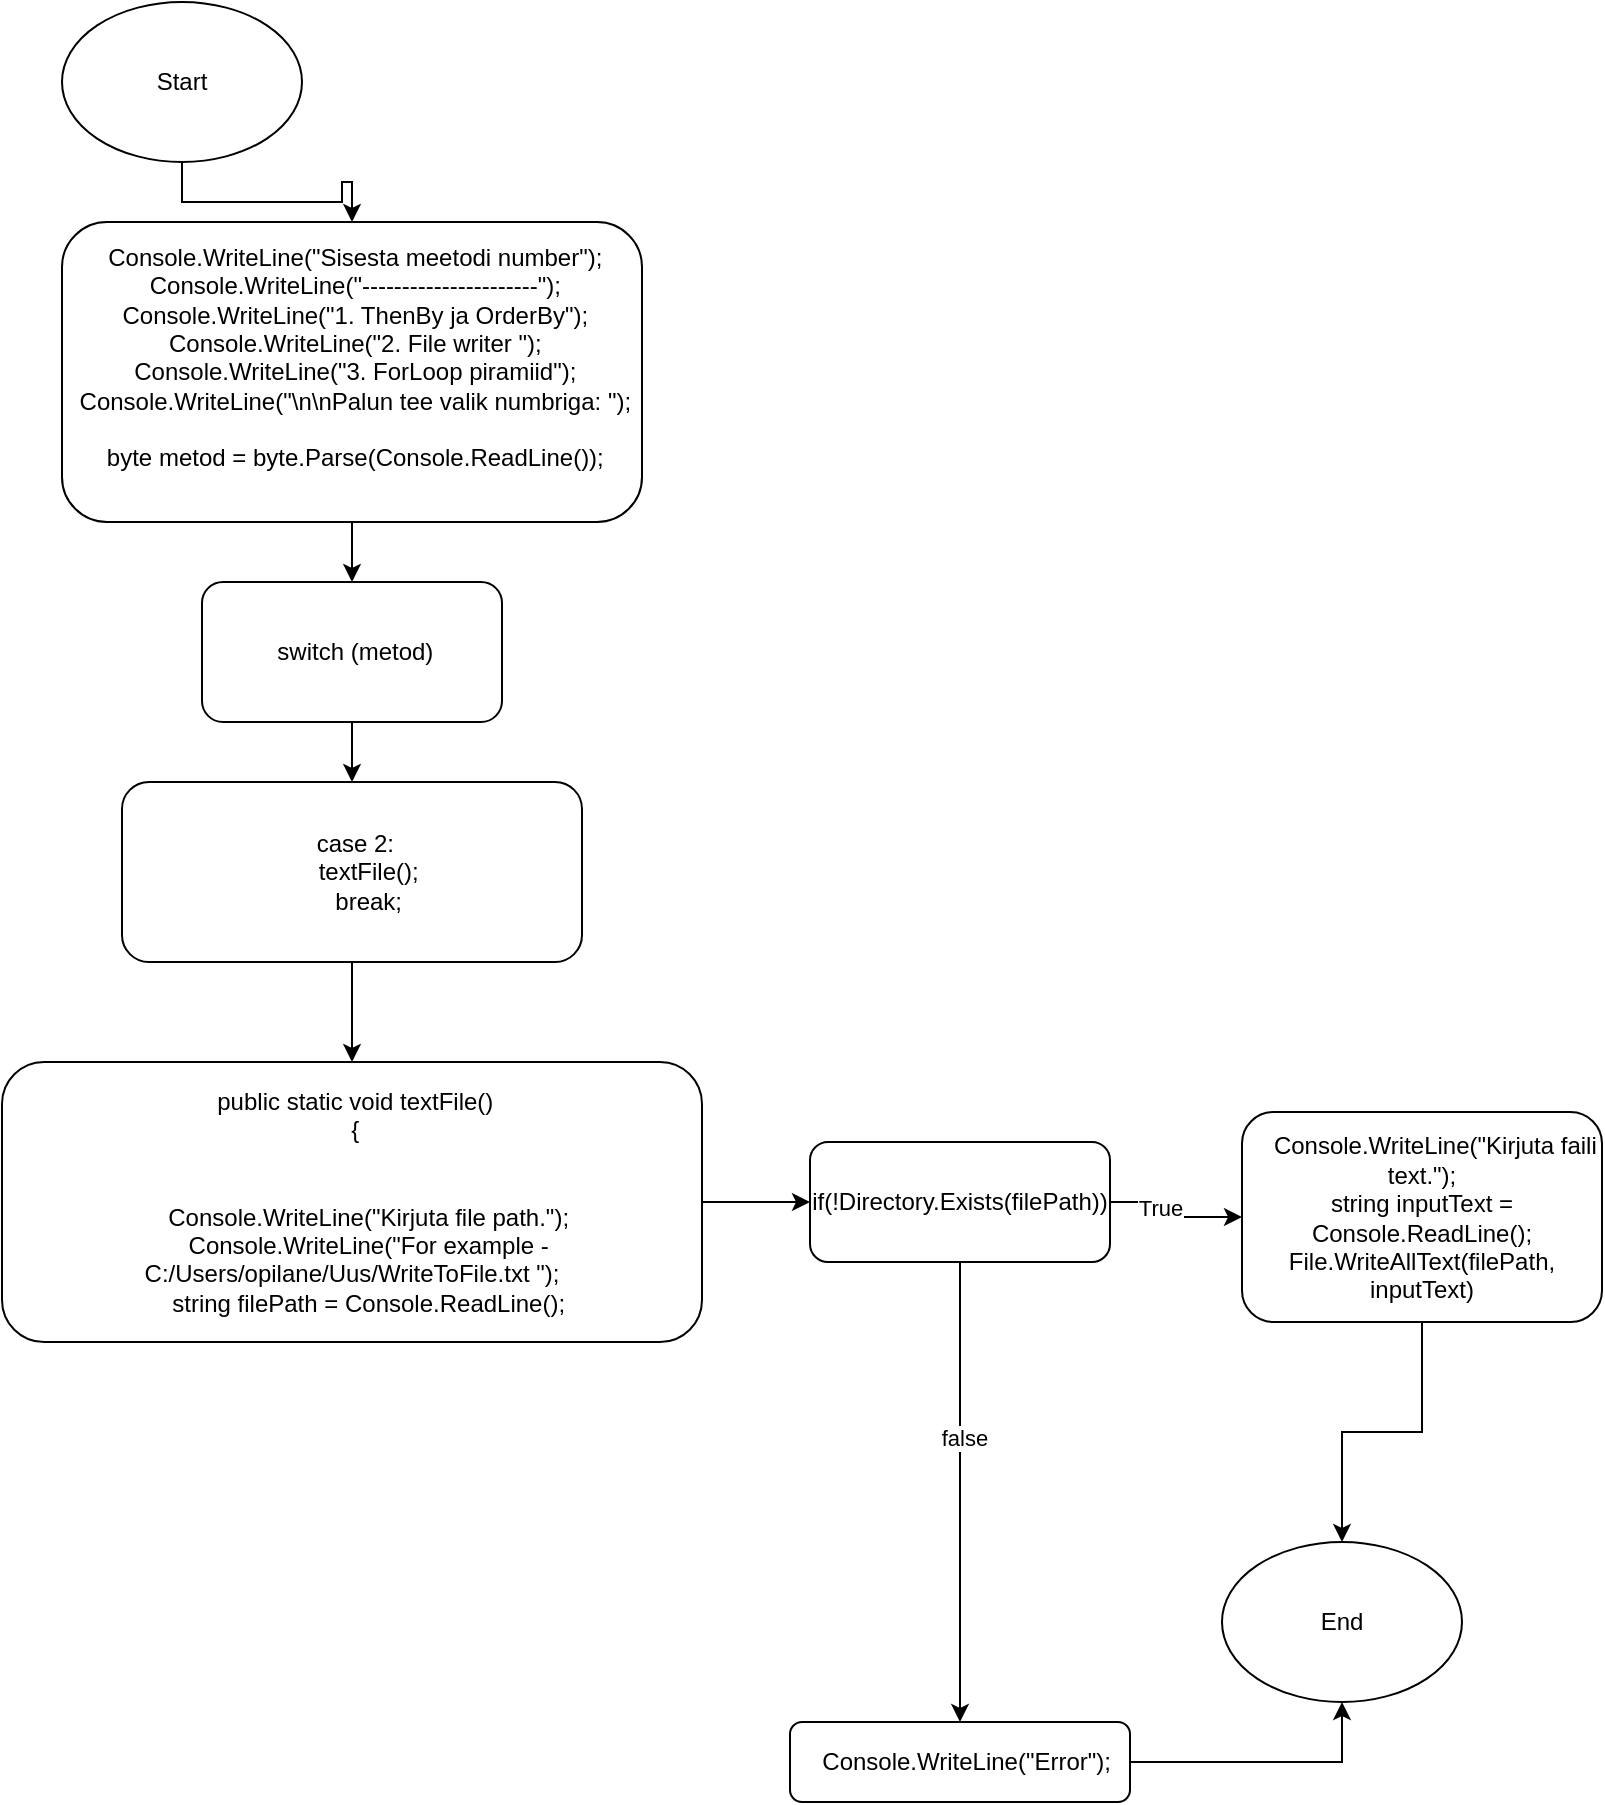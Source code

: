 <mxfile version="26.1.3">
  <diagram name="Leht-1" id="RkjRNLAnmTQ9xJ8qr-lo">
    <mxGraphModel dx="2074" dy="1168" grid="1" gridSize="10" guides="1" tooltips="1" connect="1" arrows="1" fold="1" page="1" pageScale="1" pageWidth="827" pageHeight="1169" math="0" shadow="0">
      <root>
        <mxCell id="0" />
        <mxCell id="1" parent="0" />
        <mxCell id="2OttGDsC4B0mXit-44Im-21" style="edgeStyle=orthogonalEdgeStyle;rounded=0;orthogonalLoop=1;jettySize=auto;html=1;" edge="1" parent="1" source="2OttGDsC4B0mXit-44Im-1" target="2OttGDsC4B0mXit-44Im-3">
          <mxGeometry relative="1" as="geometry" />
        </mxCell>
        <mxCell id="2OttGDsC4B0mXit-44Im-1" value="Start" style="ellipse;whiteSpace=wrap;html=1;" vertex="1" parent="1">
          <mxGeometry x="40" y="30" width="120" height="80" as="geometry" />
        </mxCell>
        <mxCell id="2OttGDsC4B0mXit-44Im-2" value="End" style="ellipse;whiteSpace=wrap;html=1;" vertex="1" parent="1">
          <mxGeometry x="620" y="800" width="120" height="80" as="geometry" />
        </mxCell>
        <mxCell id="2OttGDsC4B0mXit-44Im-11" style="edgeStyle=orthogonalEdgeStyle;rounded=0;orthogonalLoop=1;jettySize=auto;html=1;" edge="1" parent="1" source="2OttGDsC4B0mXit-44Im-3" target="2OttGDsC4B0mXit-44Im-6">
          <mxGeometry relative="1" as="geometry" />
        </mxCell>
        <mxCell id="2OttGDsC4B0mXit-44Im-3" value="&amp;nbsp;Console.WriteLine(&quot;Sisesta meetodi number&quot;);&lt;br&gt;&amp;nbsp;Console.WriteLine(&quot;----------------------&quot;);&lt;br&gt;&amp;nbsp;Console.WriteLine(&quot;1. ThenBy ja OrderBy&quot;); &lt;br&gt;&amp;nbsp;Console.WriteLine(&quot;2. File writer &quot;); &lt;br&gt;&amp;nbsp;Console.WriteLine(&quot;3. ForLoop piramiid&quot;); &lt;br&gt;&amp;nbsp;Console.WriteLine(&quot;\n\nPalun tee valik numbriga: &quot;);&lt;br&gt;&lt;br&gt;&amp;nbsp;byte metod = byte.Parse(Console.ReadLine());&lt;div&gt;&lt;br/&gt;&lt;/div&gt;" style="rounded=1;whiteSpace=wrap;html=1;" vertex="1" parent="1">
          <mxGeometry x="40" y="140" width="290" height="150" as="geometry" />
        </mxCell>
        <mxCell id="2OttGDsC4B0mXit-44Im-13" style="edgeStyle=orthogonalEdgeStyle;rounded=0;orthogonalLoop=1;jettySize=auto;html=1;exitX=0.5;exitY=1;exitDx=0;exitDy=0;" edge="1" parent="1" source="2OttGDsC4B0mXit-44Im-4" target="2OttGDsC4B0mXit-44Im-7">
          <mxGeometry relative="1" as="geometry" />
        </mxCell>
        <mxCell id="2OttGDsC4B0mXit-44Im-4" value="&amp;nbsp;case 2:&lt;br&gt;&amp;nbsp;&amp;nbsp;&amp;nbsp;&amp;nbsp; textFile();&lt;br&gt;&amp;nbsp;&amp;nbsp;&amp;nbsp;&amp;nbsp; break;" style="rounded=1;whiteSpace=wrap;html=1;" vertex="1" parent="1">
          <mxGeometry x="70" y="420" width="230" height="90" as="geometry" />
        </mxCell>
        <mxCell id="2OttGDsC4B0mXit-44Im-12" style="edgeStyle=orthogonalEdgeStyle;rounded=0;orthogonalLoop=1;jettySize=auto;html=1;exitX=0.5;exitY=1;exitDx=0;exitDy=0;" edge="1" parent="1" source="2OttGDsC4B0mXit-44Im-6" target="2OttGDsC4B0mXit-44Im-4">
          <mxGeometry relative="1" as="geometry" />
        </mxCell>
        <mxCell id="2OttGDsC4B0mXit-44Im-6" value="&amp;nbsp;switch (metod)" style="rounded=1;whiteSpace=wrap;html=1;" vertex="1" parent="1">
          <mxGeometry x="110" y="320" width="150" height="70" as="geometry" />
        </mxCell>
        <mxCell id="2OttGDsC4B0mXit-44Im-14" style="edgeStyle=orthogonalEdgeStyle;rounded=0;orthogonalLoop=1;jettySize=auto;html=1;" edge="1" parent="1" source="2OttGDsC4B0mXit-44Im-7" target="2OttGDsC4B0mXit-44Im-8">
          <mxGeometry relative="1" as="geometry" />
        </mxCell>
        <mxCell id="2OttGDsC4B0mXit-44Im-7" value="&amp;nbsp;public static void textFile()&lt;br&gt;&amp;nbsp;{&lt;br&gt;&lt;br&gt;&amp;nbsp; &amp;nbsp;&lt;br&gt;&amp;nbsp;&amp;nbsp;&amp;nbsp;&amp;nbsp; Console.WriteLine(&quot;Kirjuta file path.&quot;);&lt;br&gt;&amp;nbsp;&amp;nbsp;&amp;nbsp;&amp;nbsp; Console.WriteLine(&quot;For example - C:/Users/opilane/Uus/WriteToFile.txt &quot;);&lt;br&gt;&amp;nbsp;&amp;nbsp;&amp;nbsp;&amp;nbsp; string filePath = Console.ReadLine();" style="rounded=1;whiteSpace=wrap;html=1;" vertex="1" parent="1">
          <mxGeometry x="10" y="560" width="350" height="140" as="geometry" />
        </mxCell>
        <mxCell id="2OttGDsC4B0mXit-44Im-15" style="edgeStyle=orthogonalEdgeStyle;rounded=0;orthogonalLoop=1;jettySize=auto;html=1;" edge="1" parent="1" source="2OttGDsC4B0mXit-44Im-8" target="2OttGDsC4B0mXit-44Im-9">
          <mxGeometry relative="1" as="geometry" />
        </mxCell>
        <mxCell id="2OttGDsC4B0mXit-44Im-17" value="True" style="edgeLabel;html=1;align=center;verticalAlign=middle;resizable=0;points=[];" vertex="1" connectable="0" parent="2OttGDsC4B0mXit-44Im-15">
          <mxGeometry x="-0.32" y="-3" relative="1" as="geometry">
            <mxPoint as="offset" />
          </mxGeometry>
        </mxCell>
        <mxCell id="2OttGDsC4B0mXit-44Im-16" style="edgeStyle=orthogonalEdgeStyle;rounded=0;orthogonalLoop=1;jettySize=auto;html=1;" edge="1" parent="1" source="2OttGDsC4B0mXit-44Im-8" target="2OttGDsC4B0mXit-44Im-10">
          <mxGeometry relative="1" as="geometry" />
        </mxCell>
        <mxCell id="2OttGDsC4B0mXit-44Im-18" value="false" style="edgeLabel;html=1;align=center;verticalAlign=middle;resizable=0;points=[];" vertex="1" connectable="0" parent="2OttGDsC4B0mXit-44Im-16">
          <mxGeometry x="-0.237" y="2" relative="1" as="geometry">
            <mxPoint as="offset" />
          </mxGeometry>
        </mxCell>
        <mxCell id="2OttGDsC4B0mXit-44Im-8" value="if(!Directory.Exists(filePath))" style="rounded=1;whiteSpace=wrap;html=1;" vertex="1" parent="1">
          <mxGeometry x="414" y="600" width="150" height="60" as="geometry" />
        </mxCell>
        <mxCell id="2OttGDsC4B0mXit-44Im-20" style="edgeStyle=orthogonalEdgeStyle;rounded=0;orthogonalLoop=1;jettySize=auto;html=1;" edge="1" parent="1" source="2OttGDsC4B0mXit-44Im-9" target="2OttGDsC4B0mXit-44Im-2">
          <mxGeometry relative="1" as="geometry" />
        </mxCell>
        <mxCell id="2OttGDsC4B0mXit-44Im-9" value="&amp;nbsp;&amp;nbsp;&amp;nbsp; Console.WriteLine(&quot;Kirjuta faili text.&quot;);&lt;br&gt;string inputText = Console.ReadLine();&lt;br&gt;File.WriteAllText(filePath, inputText)" style="rounded=1;whiteSpace=wrap;html=1;" vertex="1" parent="1">
          <mxGeometry x="630" y="585" width="180" height="105" as="geometry" />
        </mxCell>
        <mxCell id="2OttGDsC4B0mXit-44Im-19" style="edgeStyle=orthogonalEdgeStyle;rounded=0;orthogonalLoop=1;jettySize=auto;html=1;entryX=0.5;entryY=1;entryDx=0;entryDy=0;" edge="1" parent="1" source="2OttGDsC4B0mXit-44Im-10" target="2OttGDsC4B0mXit-44Im-2">
          <mxGeometry relative="1" as="geometry" />
        </mxCell>
        <mxCell id="2OttGDsC4B0mXit-44Im-10" value="&amp;nbsp; Console.WriteLine(&quot;Error&quot;);" style="rounded=1;whiteSpace=wrap;html=1;" vertex="1" parent="1">
          <mxGeometry x="404" y="890" width="170" height="40" as="geometry" />
        </mxCell>
      </root>
    </mxGraphModel>
  </diagram>
</mxfile>
